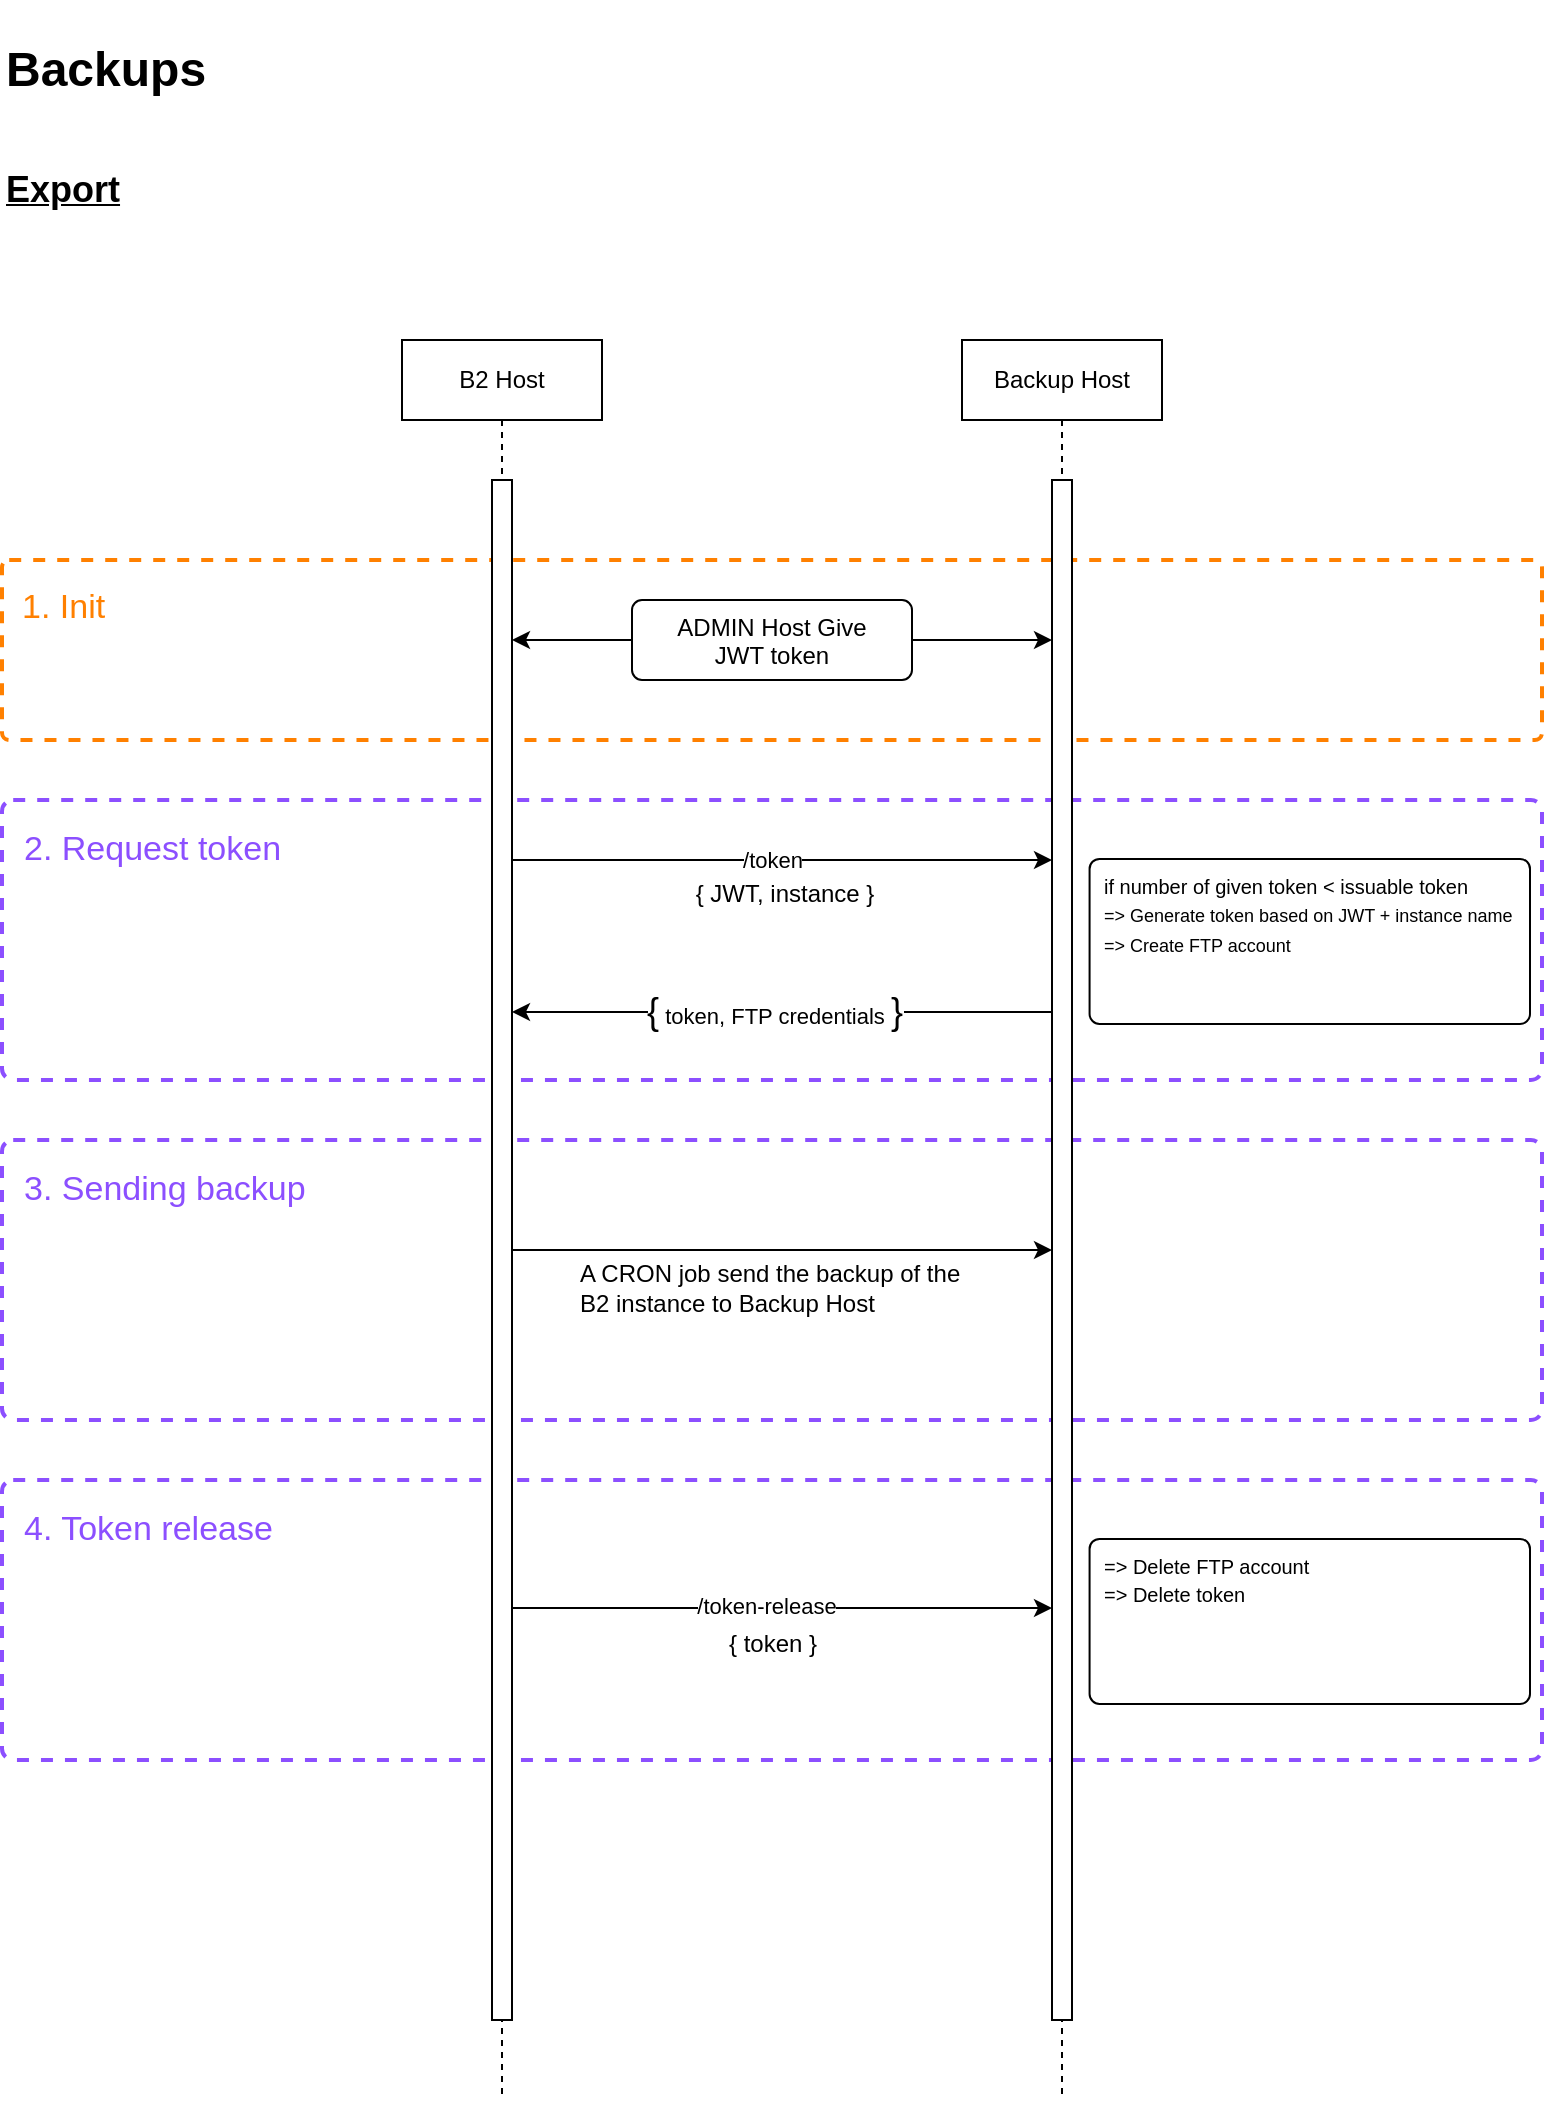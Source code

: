 <mxfile version="24.4.8" type="device">
  <diagram name="Page-1" id="2YBvvXClWsGukQMizWep">
    <mxGraphModel dx="1728" dy="997" grid="1" gridSize="10" guides="1" tooltips="1" connect="1" arrows="1" fold="1" page="1" pageScale="1" pageWidth="850" pageHeight="1100" math="0" shadow="0">
      <root>
        <mxCell id="0" />
        <mxCell id="1" parent="0" />
        <mxCell id="t_7kuoQSuqC10oWzcS06-31" value="" style="group" vertex="1" connectable="0" parent="1">
          <mxGeometry x="40" y="740" width="770" height="140" as="geometry" />
        </mxCell>
        <mxCell id="t_7kuoQSuqC10oWzcS06-32" value="" style="whiteSpace=wrap;html=1;dashed=1;fillColor=none;strokeColor=#8C4FFF;strokeWidth=2;rounded=1;arcSize=4;" vertex="1" parent="t_7kuoQSuqC10oWzcS06-31">
          <mxGeometry width="770.0" height="140" as="geometry" />
        </mxCell>
        <mxCell id="t_7kuoQSuqC10oWzcS06-33" value="&lt;font color=&quot;#8c4fff&quot; style=&quot;font-size: 17px;&quot;&gt;4. Token release&lt;/font&gt;" style="text;strokeColor=none;align=left;fillColor=none;html=1;verticalAlign=middle;whiteSpace=wrap;rounded=0;" vertex="1" parent="t_7kuoQSuqC10oWzcS06-31">
          <mxGeometry x="8.676" y="2" width="144.239" height="46.667" as="geometry" />
        </mxCell>
        <mxCell id="t_7kuoQSuqC10oWzcS06-37" value="{ token }" style="text;html=1;align=center;verticalAlign=middle;resizable=0;points=[];autosize=1;strokeColor=none;fillColor=none;" vertex="1" parent="t_7kuoQSuqC10oWzcS06-31">
          <mxGeometry x="350" y="67" width="70" height="30" as="geometry" />
        </mxCell>
        <mxCell id="t_7kuoQSuqC10oWzcS06-35" style="edgeStyle=elbowEdgeStyle;rounded=0;orthogonalLoop=1;jettySize=auto;html=1;elbow=vertical;curved=0;" edge="1" parent="t_7kuoQSuqC10oWzcS06-31">
          <mxGeometry relative="1" as="geometry">
            <mxPoint x="250" y="64" as="sourcePoint" />
            <mxPoint x="525" y="64" as="targetPoint" />
          </mxGeometry>
        </mxCell>
        <mxCell id="t_7kuoQSuqC10oWzcS06-36" value="/token-release" style="edgeLabel;html=1;align=center;verticalAlign=middle;resizable=0;points=[];" vertex="1" connectable="0" parent="t_7kuoQSuqC10oWzcS06-35">
          <mxGeometry x="-0.157" relative="1" as="geometry">
            <mxPoint x="16" y="-1" as="offset" />
          </mxGeometry>
        </mxCell>
        <mxCell id="t_7kuoQSuqC10oWzcS06-24" value="" style="group" vertex="1" connectable="0" parent="1">
          <mxGeometry x="40" y="570" width="770" height="140" as="geometry" />
        </mxCell>
        <mxCell id="t_7kuoQSuqC10oWzcS06-25" value="" style="whiteSpace=wrap;html=1;dashed=1;fillColor=none;strokeColor=#8C4FFF;strokeWidth=2;rounded=1;arcSize=4;" vertex="1" parent="t_7kuoQSuqC10oWzcS06-24">
          <mxGeometry width="770.0" height="140" as="geometry" />
        </mxCell>
        <mxCell id="t_7kuoQSuqC10oWzcS06-26" value="&lt;font color=&quot;#8c4fff&quot; style=&quot;font-size: 17px;&quot;&gt;3. Sending backup&lt;/font&gt;" style="text;strokeColor=none;align=left;fillColor=none;html=1;verticalAlign=middle;whiteSpace=wrap;rounded=0;" vertex="1" parent="t_7kuoQSuqC10oWzcS06-24">
          <mxGeometry x="8.676" y="2" width="144.239" height="46.667" as="geometry" />
        </mxCell>
        <mxCell id="t_7kuoQSuqC10oWzcS06-30" value="A CRON job send the backup of the&lt;br&gt;B2 instance to Backup Host" style="text;html=1;align=left;verticalAlign=middle;resizable=0;points=[];autosize=1;strokeColor=none;fillColor=none;" vertex="1" parent="t_7kuoQSuqC10oWzcS06-24">
          <mxGeometry x="287" y="54" width="210" height="40" as="geometry" />
        </mxCell>
        <mxCell id="t_7kuoQSuqC10oWzcS06-14" value="" style="group" vertex="1" connectable="0" parent="1">
          <mxGeometry x="40" y="400" width="770" height="140" as="geometry" />
        </mxCell>
        <mxCell id="t_7kuoQSuqC10oWzcS06-15" value="" style="whiteSpace=wrap;html=1;dashed=1;fillColor=none;strokeColor=#8C4FFF;strokeWidth=2;rounded=1;arcSize=4;" vertex="1" parent="t_7kuoQSuqC10oWzcS06-14">
          <mxGeometry width="770.0" height="140" as="geometry" />
        </mxCell>
        <mxCell id="t_7kuoQSuqC10oWzcS06-16" value="&lt;font color=&quot;#8c4fff&quot; style=&quot;font-size: 17px;&quot;&gt;2. Request token&lt;/font&gt;" style="text;strokeColor=none;align=left;fillColor=none;html=1;verticalAlign=middle;whiteSpace=wrap;rounded=0;" vertex="1" parent="t_7kuoQSuqC10oWzcS06-14">
          <mxGeometry x="8.676" y="2" width="144.239" height="46.667" as="geometry" />
        </mxCell>
        <mxCell id="t_7kuoQSuqC10oWzcS06-19" value="{ JWT, instance }" style="text;html=1;align=center;verticalAlign=middle;resizable=0;points=[];autosize=1;strokeColor=none;fillColor=none;" vertex="1" parent="t_7kuoQSuqC10oWzcS06-14">
          <mxGeometry x="336.197" y="32.444" width="110" height="30" as="geometry" />
        </mxCell>
        <mxCell id="t_7kuoQSuqC10oWzcS06-23" value="&lt;font style=&quot;font-size: 10px;&quot;&gt;if number of given token &amp;lt; issuable token&lt;br&gt;&lt;/font&gt;&lt;font style=&quot;font-size: 9px;&quot;&gt;=&amp;gt; Generate token based on JWT + instance name&lt;br&gt;=&amp;gt; Create FTP account&lt;/font&gt;" style="html=1;align=left;verticalAlign=top;rounded=1;absoluteArcSize=1;arcSize=10;dashed=0;whiteSpace=wrap;spacingLeft=5;" vertex="1" parent="t_7kuoQSuqC10oWzcS06-14">
          <mxGeometry x="543.79" y="29.44" width="220.21" height="82.56" as="geometry" />
        </mxCell>
        <mxCell id="t_7kuoQSuqC10oWzcS06-12" value="" style="group" vertex="1" connectable="0" parent="1">
          <mxGeometry x="40" y="280" width="770" height="90" as="geometry" />
        </mxCell>
        <mxCell id="t_7kuoQSuqC10oWzcS06-7" value="" style="whiteSpace=wrap;html=1;dashed=1;fillColor=none;strokeColor=#FF8000;strokeWidth=2;rounded=1;arcSize=4;fontColor=#FF8000;" vertex="1" parent="t_7kuoQSuqC10oWzcS06-12">
          <mxGeometry width="770.0" height="90" as="geometry" />
        </mxCell>
        <mxCell id="t_7kuoQSuqC10oWzcS06-8" value="&lt;font color=&quot;#ff8000&quot; style=&quot;font-size: 17px;&quot;&gt;1. Init&lt;/font&gt;" style="text;strokeColor=none;align=left;fillColor=none;html=1;verticalAlign=middle;whiteSpace=wrap;rounded=0;" vertex="1" parent="t_7kuoQSuqC10oWzcS06-12">
          <mxGeometry x="7.592" y="9" width="65.07" height="30" as="geometry" />
        </mxCell>
        <mxCell id="aM9ryv3xv72pqoxQDRHE-1" value="B2 Host" style="shape=umlLifeline;perimeter=lifelinePerimeter;whiteSpace=wrap;html=1;container=0;dropTarget=0;collapsible=0;recursiveResize=0;outlineConnect=0;portConstraint=eastwest;newEdgeStyle={&quot;edgeStyle&quot;:&quot;elbowEdgeStyle&quot;,&quot;elbow&quot;:&quot;vertical&quot;,&quot;curved&quot;:0,&quot;rounded&quot;:0};" parent="1" vertex="1">
          <mxGeometry x="240" y="170" width="100" height="880" as="geometry" />
        </mxCell>
        <mxCell id="aM9ryv3xv72pqoxQDRHE-2" value="" style="html=1;points=[];perimeter=orthogonalPerimeter;outlineConnect=0;targetShapes=umlLifeline;portConstraint=eastwest;newEdgeStyle={&quot;edgeStyle&quot;:&quot;elbowEdgeStyle&quot;,&quot;elbow&quot;:&quot;vertical&quot;,&quot;curved&quot;:0,&quot;rounded&quot;:0};fillColor=default;" parent="aM9ryv3xv72pqoxQDRHE-1" vertex="1">
          <mxGeometry x="45" y="70" width="10" height="770" as="geometry" />
        </mxCell>
        <mxCell id="aM9ryv3xv72pqoxQDRHE-5" value="Backup Host" style="shape=umlLifeline;perimeter=lifelinePerimeter;whiteSpace=wrap;html=1;container=0;dropTarget=0;collapsible=0;recursiveResize=0;outlineConnect=0;portConstraint=eastwest;newEdgeStyle={&quot;edgeStyle&quot;:&quot;elbowEdgeStyle&quot;,&quot;elbow&quot;:&quot;vertical&quot;,&quot;curved&quot;:0,&quot;rounded&quot;:0};" parent="1" vertex="1">
          <mxGeometry x="520" y="170" width="100" height="880" as="geometry" />
        </mxCell>
        <mxCell id="aM9ryv3xv72pqoxQDRHE-6" value="" style="html=1;points=[];perimeter=orthogonalPerimeter;outlineConnect=0;targetShapes=umlLifeline;portConstraint=eastwest;newEdgeStyle={&quot;edgeStyle&quot;:&quot;elbowEdgeStyle&quot;,&quot;elbow&quot;:&quot;vertical&quot;,&quot;curved&quot;:0,&quot;rounded&quot;:0};" parent="aM9ryv3xv72pqoxQDRHE-5" vertex="1">
          <mxGeometry x="45" y="70" width="10" height="770" as="geometry" />
        </mxCell>
        <mxCell id="t_7kuoQSuqC10oWzcS06-10" style="edgeStyle=orthogonalEdgeStyle;rounded=0;orthogonalLoop=1;jettySize=auto;html=1;" edge="1" parent="1" source="t_7kuoQSuqC10oWzcS06-9" target="aM9ryv3xv72pqoxQDRHE-6">
          <mxGeometry relative="1" as="geometry">
            <Array as="points">
              <mxPoint x="530" y="320" />
              <mxPoint x="530" y="320" />
            </Array>
          </mxGeometry>
        </mxCell>
        <mxCell id="t_7kuoQSuqC10oWzcS06-11" style="edgeStyle=orthogonalEdgeStyle;rounded=0;orthogonalLoop=1;jettySize=auto;html=1;" edge="1" parent="1" source="t_7kuoQSuqC10oWzcS06-9" target="aM9ryv3xv72pqoxQDRHE-2">
          <mxGeometry relative="1" as="geometry">
            <Array as="points">
              <mxPoint x="310" y="320" />
              <mxPoint x="310" y="320" />
            </Array>
          </mxGeometry>
        </mxCell>
        <mxCell id="t_7kuoQSuqC10oWzcS06-9" value="ADMIN Host Give&lt;br&gt;JWT token" style="html=1;align=center;verticalAlign=top;rounded=1;absoluteArcSize=1;arcSize=10;dashed=0;whiteSpace=wrap;" vertex="1" parent="1">
          <mxGeometry x="355" y="300" width="140" height="40" as="geometry" />
        </mxCell>
        <mxCell id="t_7kuoQSuqC10oWzcS06-17" style="edgeStyle=elbowEdgeStyle;rounded=0;orthogonalLoop=1;jettySize=auto;html=1;elbow=vertical;curved=0;" edge="1" parent="1" source="aM9ryv3xv72pqoxQDRHE-2" target="aM9ryv3xv72pqoxQDRHE-6">
          <mxGeometry relative="1" as="geometry">
            <Array as="points">
              <mxPoint x="420" y="430" />
            </Array>
          </mxGeometry>
        </mxCell>
        <mxCell id="t_7kuoQSuqC10oWzcS06-18" value="/token" style="edgeLabel;html=1;align=center;verticalAlign=middle;resizable=0;points=[];" vertex="1" connectable="0" parent="t_7kuoQSuqC10oWzcS06-17">
          <mxGeometry x="0.067" relative="1" as="geometry">
            <mxPoint x="-14" as="offset" />
          </mxGeometry>
        </mxCell>
        <mxCell id="t_7kuoQSuqC10oWzcS06-20" style="edgeStyle=elbowEdgeStyle;rounded=0;orthogonalLoop=1;jettySize=auto;html=1;elbow=vertical;curved=0;endArrow=none;endFill=0;startArrow=classic;startFill=1;" edge="1" parent="1" source="aM9ryv3xv72pqoxQDRHE-2" target="aM9ryv3xv72pqoxQDRHE-6">
          <mxGeometry relative="1" as="geometry">
            <mxPoint x="300.282" y="506" as="sourcePoint" />
            <mxPoint x="560" y="510" as="targetPoint" />
            <Array as="points">
              <mxPoint x="446.69" y="506" />
            </Array>
          </mxGeometry>
        </mxCell>
        <mxCell id="t_7kuoQSuqC10oWzcS06-22" value="&lt;font style=&quot;font-size: 18px;&quot;&gt;{&lt;/font&gt; token, FTP credentials &lt;font style=&quot;font-size: 18px;&quot;&gt;}&lt;/font&gt;" style="edgeLabel;html=1;align=center;verticalAlign=middle;resizable=0;points=[];" vertex="1" connectable="0" parent="t_7kuoQSuqC10oWzcS06-20">
          <mxGeometry x="-0.05" relative="1" as="geometry">
            <mxPoint x="2" as="offset" />
          </mxGeometry>
        </mxCell>
        <mxCell id="t_7kuoQSuqC10oWzcS06-29" style="edgeStyle=elbowEdgeStyle;rounded=0;orthogonalLoop=1;jettySize=auto;html=1;elbow=vertical;curved=0;" edge="1" parent="1" source="aM9ryv3xv72pqoxQDRHE-2" target="aM9ryv3xv72pqoxQDRHE-6">
          <mxGeometry relative="1" as="geometry" />
        </mxCell>
        <mxCell id="t_7kuoQSuqC10oWzcS06-38" value="&lt;span style=&quot;font-size: 10px;&quot;&gt;=&amp;gt; Delete FTP account&lt;/span&gt;&lt;div&gt;&lt;span style=&quot;font-size: 10px;&quot;&gt;=&amp;gt; Delete token&lt;/span&gt;&lt;/div&gt;" style="html=1;align=left;verticalAlign=top;rounded=1;absoluteArcSize=1;arcSize=10;dashed=0;whiteSpace=wrap;spacingLeft=5;" vertex="1" parent="1">
          <mxGeometry x="583.79" y="769.44" width="220.21" height="82.56" as="geometry" />
        </mxCell>
        <mxCell id="t_7kuoQSuqC10oWzcS06-39" value="&lt;h1&gt;Backups&lt;/h1&gt;" style="text;html=1;align=left;verticalAlign=middle;resizable=0;points=[];autosize=1;strokeColor=none;fillColor=none;" vertex="1" parent="1">
          <mxGeometry x="40" width="120" height="70" as="geometry" />
        </mxCell>
        <mxCell id="t_7kuoQSuqC10oWzcS06-40" value="&lt;h2&gt;Export&lt;/h2&gt;" style="text;html=1;align=left;verticalAlign=middle;resizable=0;points=[];autosize=1;strokeColor=none;fillColor=none;fontStyle=4" vertex="1" parent="1">
          <mxGeometry x="40" y="65" width="80" height="60" as="geometry" />
        </mxCell>
      </root>
    </mxGraphModel>
  </diagram>
</mxfile>
